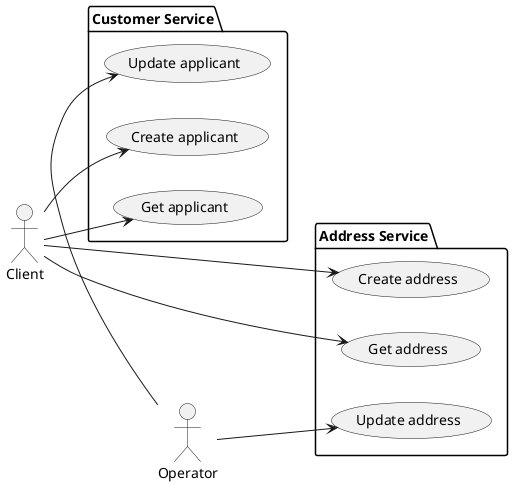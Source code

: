 @startuml Use cases

    left to right direction

    actor Client as client
    actor Operator as operator

    package "Customer Service" {
        usecase "Create applicant" as applicantCreate
        usecase "Get applicant" as applicantGet
        usecase "Update applicant" as applicantUpdate
    }

    package "Address Service" {
        usecase "Create address" as addressCreate
        usecase "Get address" as addressGet
        usecase "Update address" as addressUpdate
    }

    client --> applicantCreate
    client --> applicantGet
    operator -left-> applicantUpdate

    client --> addressCreate
    client --> addressGet
    operator --> addressUpdate

@enduml